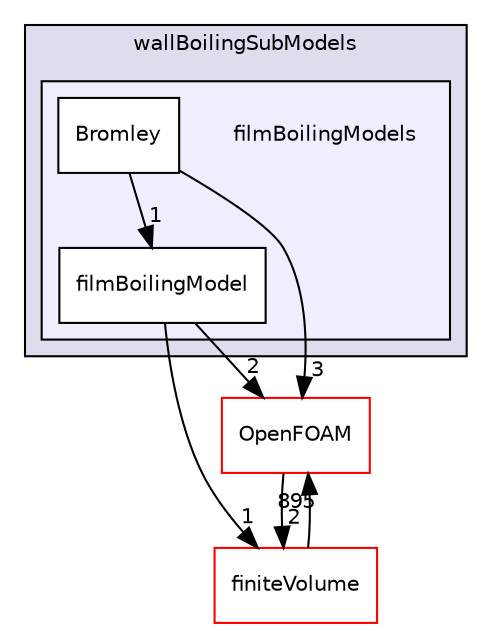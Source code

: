 digraph "src/phaseSystemModels/reactingEulerFoam/derivedFvPatchFields/wallBoilingSubModels/filmBoilingModels" {
  bgcolor=transparent;
  compound=true
  node [ fontsize="10", fontname="Helvetica"];
  edge [ labelfontsize="10", labelfontname="Helvetica"];
  subgraph clusterdir_219e4cd0888a98866eae3cdab5a5aa38 {
    graph [ bgcolor="#ddddee", pencolor="black", label="wallBoilingSubModels" fontname="Helvetica", fontsize="10", URL="dir_219e4cd0888a98866eae3cdab5a5aa38.html"]
  subgraph clusterdir_dab1395d61b1df82a41dc6e630f93b65 {
    graph [ bgcolor="#eeeeff", pencolor="black", label="" URL="dir_dab1395d61b1df82a41dc6e630f93b65.html"];
    dir_dab1395d61b1df82a41dc6e630f93b65 [shape=plaintext label="filmBoilingModels"];
    dir_19e0f9869030496574974286873d2ddf [shape=box label="Bromley" color="black" fillcolor="white" style="filled" URL="dir_19e0f9869030496574974286873d2ddf.html"];
    dir_580dc37ab803776ede9b654cf03a7973 [shape=box label="filmBoilingModel" color="black" fillcolor="white" style="filled" URL="dir_580dc37ab803776ede9b654cf03a7973.html"];
  }
  }
  dir_9bd15774b555cf7259a6fa18f99fe99b [shape=box label="finiteVolume" color="red" URL="dir_9bd15774b555cf7259a6fa18f99fe99b.html"];
  dir_c5473ff19b20e6ec4dfe5c310b3778a8 [shape=box label="OpenFOAM" color="red" URL="dir_c5473ff19b20e6ec4dfe5c310b3778a8.html"];
  dir_9bd15774b555cf7259a6fa18f99fe99b->dir_c5473ff19b20e6ec4dfe5c310b3778a8 [headlabel="895", labeldistance=1.5 headhref="dir_000814_002151.html"];
  dir_c5473ff19b20e6ec4dfe5c310b3778a8->dir_9bd15774b555cf7259a6fa18f99fe99b [headlabel="2", labeldistance=1.5 headhref="dir_002151_000814.html"];
  dir_19e0f9869030496574974286873d2ddf->dir_c5473ff19b20e6ec4dfe5c310b3778a8 [headlabel="3", labeldistance=1.5 headhref="dir_003021_002151.html"];
  dir_19e0f9869030496574974286873d2ddf->dir_580dc37ab803776ede9b654cf03a7973 [headlabel="1", labeldistance=1.5 headhref="dir_003021_003022.html"];
  dir_580dc37ab803776ede9b654cf03a7973->dir_9bd15774b555cf7259a6fa18f99fe99b [headlabel="1", labeldistance=1.5 headhref="dir_003022_000814.html"];
  dir_580dc37ab803776ede9b654cf03a7973->dir_c5473ff19b20e6ec4dfe5c310b3778a8 [headlabel="2", labeldistance=1.5 headhref="dir_003022_002151.html"];
}
